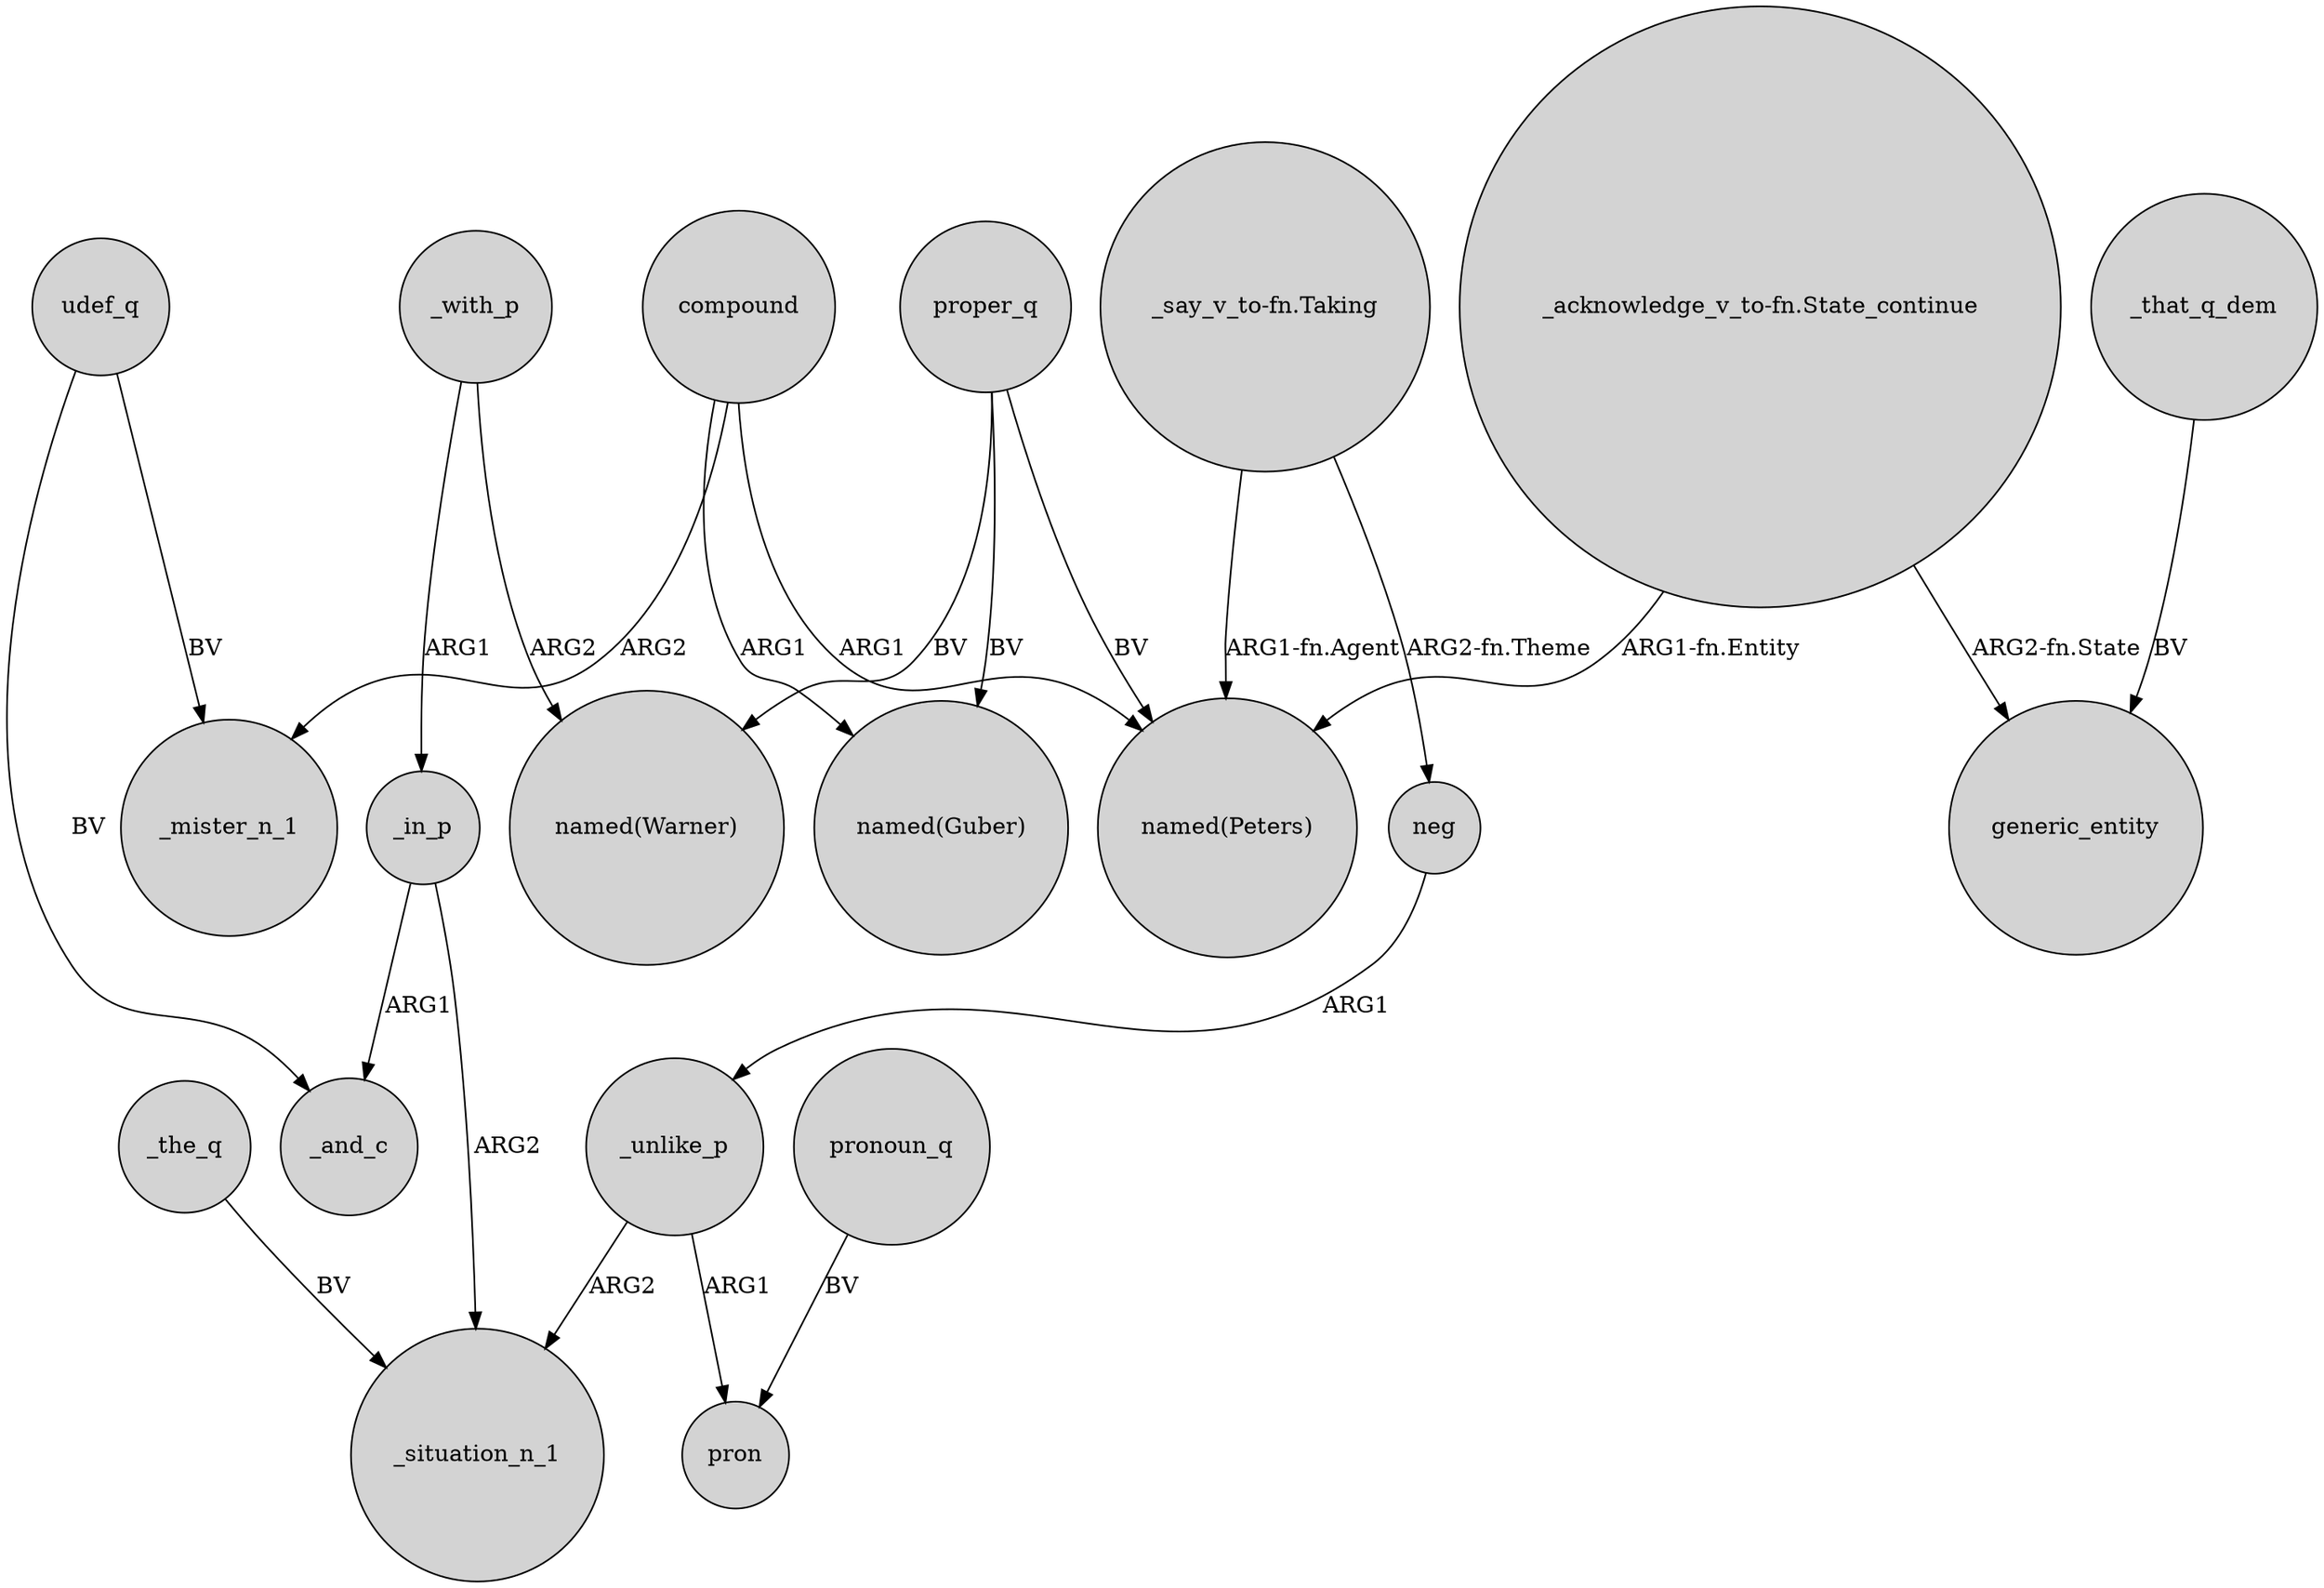 digraph {
	node [shape=circle style=filled]
	"_acknowledge_v_to-fn.State_continue" -> "named(Peters)" [label="ARG1-fn.Entity"]
	compound -> _mister_n_1 [label=ARG2]
	compound -> "named(Peters)" [label=ARG1]
	_in_p -> _situation_n_1 [label=ARG2]
	_in_p -> _and_c [label=ARG1]
	proper_q -> "named(Peters)" [label=BV]
	"_acknowledge_v_to-fn.State_continue" -> generic_entity [label="ARG2-fn.State"]
	udef_q -> _and_c [label=BV]
	"_say_v_to-fn.Taking" -> neg [label="ARG2-fn.Theme"]
	udef_q -> _mister_n_1 [label=BV]
	_with_p -> _in_p [label=ARG1]
	pronoun_q -> pron [label=BV]
	"_say_v_to-fn.Taking" -> "named(Peters)" [label="ARG1-fn.Agent"]
	_the_q -> _situation_n_1 [label=BV]
	neg -> _unlike_p [label=ARG1]
	proper_q -> "named(Guber)" [label=BV]
	proper_q -> "named(Warner)" [label=BV]
	_unlike_p -> _situation_n_1 [label=ARG2]
	_that_q_dem -> generic_entity [label=BV]
	_with_p -> "named(Warner)" [label=ARG2]
	compound -> "named(Guber)" [label=ARG1]
	_unlike_p -> pron [label=ARG1]
}
